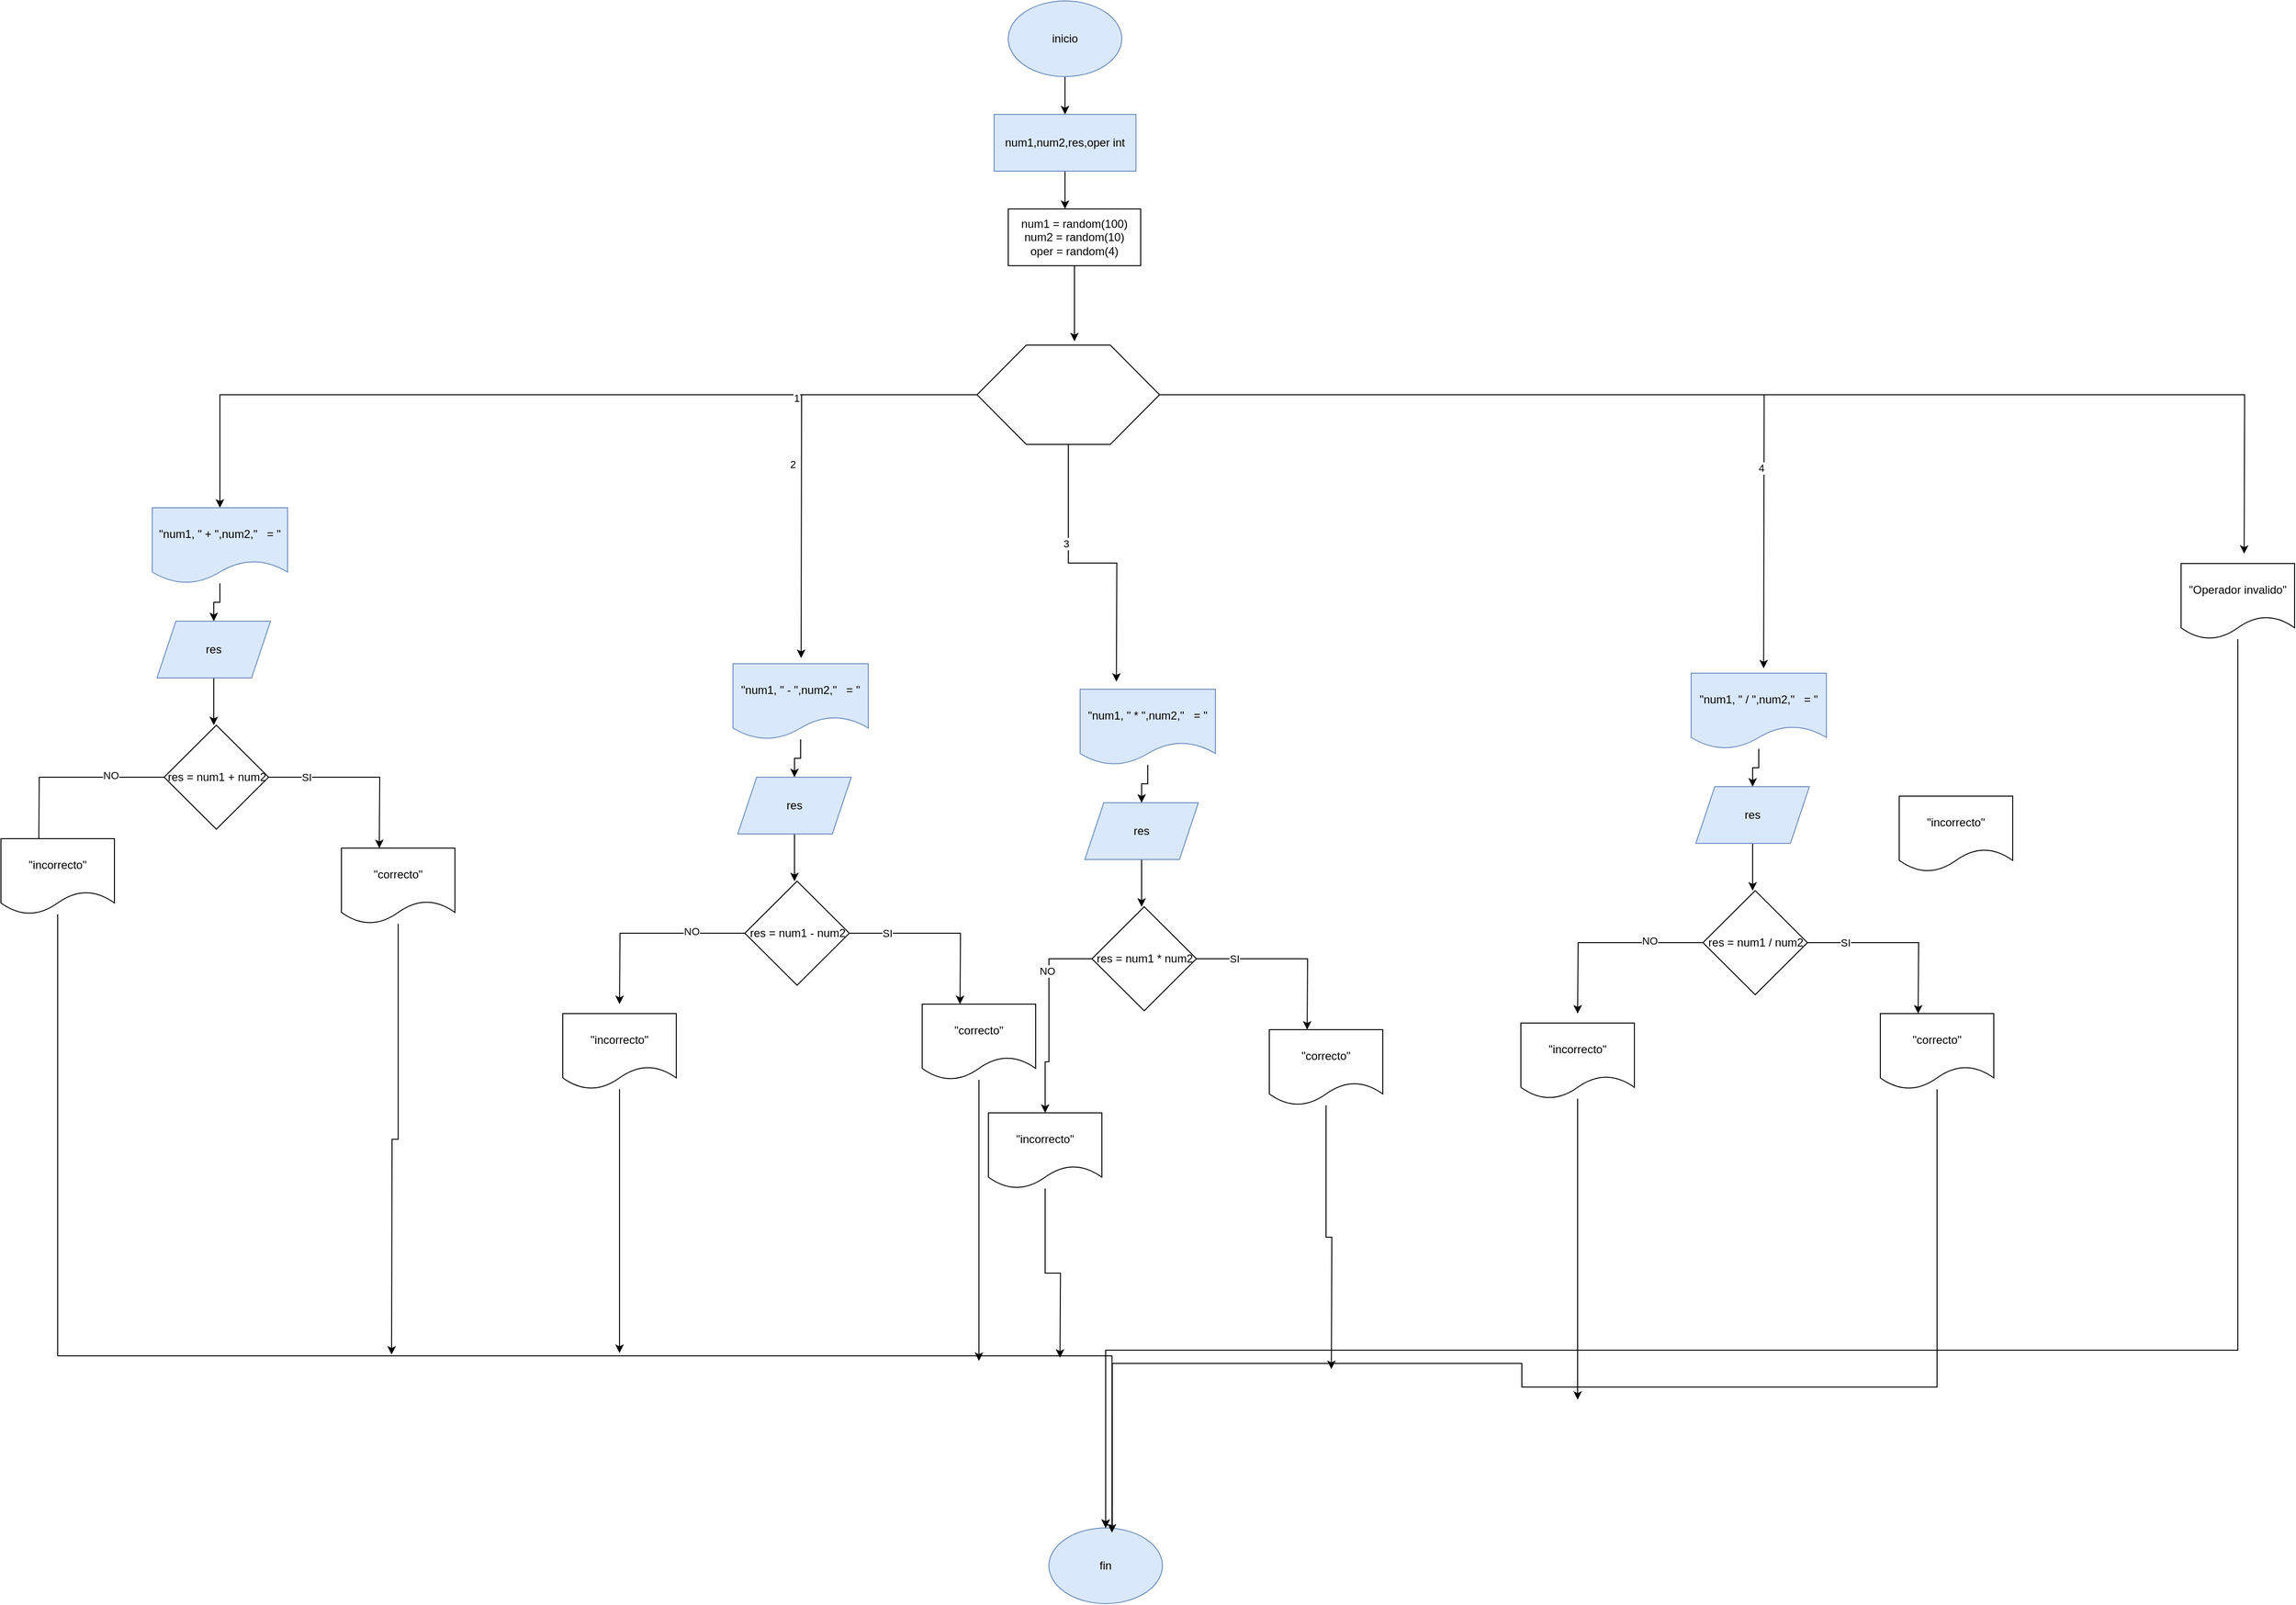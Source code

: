 <mxfile version="21.7.0" type="device">
  <diagram name="Página-1" id="1vxMEpbFkG49kzZT0KkU">
    <mxGraphModel dx="4797" dy="2280" grid="0" gridSize="10" guides="1" tooltips="1" connect="1" arrows="1" fold="1" page="1" pageScale="1" pageWidth="827" pageHeight="1169" math="0" shadow="0">
      <root>
        <mxCell id="0" />
        <mxCell id="1" parent="0" />
        <mxCell id="pZJrdboLxwknqrlkqhrA-4" value="" style="edgeStyle=orthogonalEdgeStyle;rounded=0;orthogonalLoop=1;jettySize=auto;html=1;" parent="1" source="pZJrdboLxwknqrlkqhrA-1" target="pZJrdboLxwknqrlkqhrA-3" edge="1">
          <mxGeometry relative="1" as="geometry" />
        </mxCell>
        <mxCell id="pZJrdboLxwknqrlkqhrA-1" value="inicio" style="ellipse;whiteSpace=wrap;html=1;fillColor=#dae8fc;strokeColor=#6c8ebf;" parent="1" vertex="1">
          <mxGeometry x="250" y="90" width="120" height="80" as="geometry" />
        </mxCell>
        <mxCell id="pZJrdboLxwknqrlkqhrA-6" value="" style="edgeStyle=orthogonalEdgeStyle;rounded=0;orthogonalLoop=1;jettySize=auto;html=1;" parent="1" source="pZJrdboLxwknqrlkqhrA-3" edge="1">
          <mxGeometry relative="1" as="geometry">
            <mxPoint x="310" y="310" as="targetPoint" />
          </mxGeometry>
        </mxCell>
        <mxCell id="pZJrdboLxwknqrlkqhrA-3" value="num1,num2,res,oper int&lt;br&gt;" style="whiteSpace=wrap;html=1;fillColor=#dae8fc;strokeColor=#6c8ebf;" parent="1" vertex="1">
          <mxGeometry x="235" y="210" width="150" height="60" as="geometry" />
        </mxCell>
        <mxCell id="pZJrdboLxwknqrlkqhrA-19" value="fin" style="ellipse;whiteSpace=wrap;html=1;fillColor=#dae8fc;strokeColor=#6c8ebf;" parent="1" vertex="1">
          <mxGeometry x="293" y="1705" width="120" height="80" as="geometry" />
        </mxCell>
        <mxCell id="4irE5-xV13tB_EMUaOdL-5" value="" style="edgeStyle=orthogonalEdgeStyle;rounded=0;orthogonalLoop=1;jettySize=auto;html=1;" edge="1" parent="1" source="282YJFxA9ENWNX7-TtdD-19">
          <mxGeometry relative="1" as="geometry">
            <mxPoint x="320" y="450" as="targetPoint" />
          </mxGeometry>
        </mxCell>
        <mxCell id="282YJFxA9ENWNX7-TtdD-19" value="num1 = random(100)&lt;br&gt;num2 = random(10)&lt;br&gt;oper = random(4)" style="rounded=0;whiteSpace=wrap;html=1;" parent="1" vertex="1">
          <mxGeometry x="250" y="310" width="140" height="60" as="geometry" />
        </mxCell>
        <mxCell id="4irE5-xV13tB_EMUaOdL-6" style="edgeStyle=orthogonalEdgeStyle;rounded=0;orthogonalLoop=1;jettySize=auto;html=1;entryX=0.5;entryY=0;entryDx=0;entryDy=0;" edge="1" parent="1" source="4irE5-xV13tB_EMUaOdL-3" target="4irE5-xV13tB_EMUaOdL-9">
          <mxGeometry relative="1" as="geometry">
            <mxPoint x="-107.333" y="629.333" as="targetPoint" />
          </mxGeometry>
        </mxCell>
        <mxCell id="4irE5-xV13tB_EMUaOdL-7" value="1" style="edgeLabel;html=1;align=center;verticalAlign=middle;resizable=0;points=[];" vertex="1" connectable="0" parent="4irE5-xV13tB_EMUaOdL-6">
          <mxGeometry x="-0.584" y="3" relative="1" as="geometry">
            <mxPoint as="offset" />
          </mxGeometry>
        </mxCell>
        <mxCell id="4irE5-xV13tB_EMUaOdL-19" style="edgeStyle=orthogonalEdgeStyle;rounded=0;orthogonalLoop=1;jettySize=auto;html=1;" edge="1" parent="1" source="4irE5-xV13tB_EMUaOdL-3">
          <mxGeometry relative="1" as="geometry">
            <mxPoint x="31" y="785.0" as="targetPoint" />
          </mxGeometry>
        </mxCell>
        <mxCell id="4irE5-xV13tB_EMUaOdL-20" value="2" style="edgeLabel;html=1;align=center;verticalAlign=middle;resizable=0;points=[];" vertex="1" connectable="0" parent="4irE5-xV13tB_EMUaOdL-19">
          <mxGeometry x="0.113" y="-10" relative="1" as="geometry">
            <mxPoint y="1" as="offset" />
          </mxGeometry>
        </mxCell>
        <mxCell id="4irE5-xV13tB_EMUaOdL-21" style="edgeStyle=orthogonalEdgeStyle;rounded=0;orthogonalLoop=1;jettySize=auto;html=1;" edge="1" parent="1" source="4irE5-xV13tB_EMUaOdL-3">
          <mxGeometry relative="1" as="geometry">
            <mxPoint x="364.333" y="810.0" as="targetPoint" />
          </mxGeometry>
        </mxCell>
        <mxCell id="4irE5-xV13tB_EMUaOdL-22" value="3" style="edgeLabel;html=1;align=center;verticalAlign=middle;resizable=0;points=[];" vertex="1" connectable="0" parent="4irE5-xV13tB_EMUaOdL-21">
          <mxGeometry x="-0.304" y="-2" relative="1" as="geometry">
            <mxPoint x="-1" as="offset" />
          </mxGeometry>
        </mxCell>
        <mxCell id="4irE5-xV13tB_EMUaOdL-46" style="edgeStyle=orthogonalEdgeStyle;rounded=0;orthogonalLoop=1;jettySize=auto;html=1;" edge="1" parent="1" source="4irE5-xV13tB_EMUaOdL-3">
          <mxGeometry relative="1" as="geometry">
            <mxPoint x="1048.667" y="795.889" as="targetPoint" />
          </mxGeometry>
        </mxCell>
        <mxCell id="4irE5-xV13tB_EMUaOdL-47" value="4" style="edgeLabel;html=1;align=center;verticalAlign=middle;resizable=0;points=[];" vertex="1" connectable="0" parent="4irE5-xV13tB_EMUaOdL-46">
          <mxGeometry x="0.542" y="-3" relative="1" as="geometry">
            <mxPoint as="offset" />
          </mxGeometry>
        </mxCell>
        <mxCell id="4irE5-xV13tB_EMUaOdL-60" style="edgeStyle=orthogonalEdgeStyle;rounded=0;orthogonalLoop=1;jettySize=auto;html=1;" edge="1" parent="1" source="4irE5-xV13tB_EMUaOdL-3">
          <mxGeometry relative="1" as="geometry">
            <mxPoint x="1556.667" y="674.667" as="targetPoint" />
          </mxGeometry>
        </mxCell>
        <mxCell id="4irE5-xV13tB_EMUaOdL-3" value="" style="verticalLabelPosition=bottom;verticalAlign=top;html=1;shape=hexagon;perimeter=hexagonPerimeter2;arcSize=6;size=0.27;" vertex="1" parent="1">
          <mxGeometry x="217" y="454" width="193" height="105" as="geometry" />
        </mxCell>
        <mxCell id="4irE5-xV13tB_EMUaOdL-8" value="" style="edgeStyle=orthogonalEdgeStyle;rounded=0;orthogonalLoop=1;jettySize=auto;html=1;" edge="1" parent="1" source="4irE5-xV13tB_EMUaOdL-9" target="4irE5-xV13tB_EMUaOdL-11">
          <mxGeometry relative="1" as="geometry" />
        </mxCell>
        <mxCell id="4irE5-xV13tB_EMUaOdL-9" value="&quot;num1, &quot; + &quot;,num2,&quot;&amp;nbsp; &amp;nbsp;= &quot;" style="shape=document;whiteSpace=wrap;html=1;boundedLbl=1;fillColor=#dae8fc;strokeColor=#6c8ebf;" vertex="1" parent="1">
          <mxGeometry x="-655" y="626" width="143" height="80" as="geometry" />
        </mxCell>
        <mxCell id="4irE5-xV13tB_EMUaOdL-10" value="" style="edgeStyle=orthogonalEdgeStyle;rounded=0;orthogonalLoop=1;jettySize=auto;html=1;" edge="1" parent="1" source="4irE5-xV13tB_EMUaOdL-11">
          <mxGeometry relative="1" as="geometry">
            <mxPoint x="-590" y="856" as="targetPoint" />
          </mxGeometry>
        </mxCell>
        <mxCell id="4irE5-xV13tB_EMUaOdL-11" value="res" style="shape=parallelogram;perimeter=parallelogramPerimeter;whiteSpace=wrap;html=1;fixedSize=1;fillColor=#dae8fc;strokeColor=#6c8ebf;" vertex="1" parent="1">
          <mxGeometry x="-650" y="746" width="120" height="60" as="geometry" />
        </mxCell>
        <mxCell id="4irE5-xV13tB_EMUaOdL-12" style="edgeStyle=orthogonalEdgeStyle;rounded=0;orthogonalLoop=1;jettySize=auto;html=1;" edge="1" parent="1" source="4irE5-xV13tB_EMUaOdL-16">
          <mxGeometry relative="1" as="geometry">
            <mxPoint x="-775" y="986" as="targetPoint" />
          </mxGeometry>
        </mxCell>
        <mxCell id="4irE5-xV13tB_EMUaOdL-13" value="NO" style="edgeLabel;html=1;align=center;verticalAlign=middle;resizable=0;points=[];" vertex="1" connectable="0" parent="4irE5-xV13tB_EMUaOdL-12">
          <mxGeometry x="-0.454" y="-2" relative="1" as="geometry">
            <mxPoint as="offset" />
          </mxGeometry>
        </mxCell>
        <mxCell id="4irE5-xV13tB_EMUaOdL-14" style="edgeStyle=orthogonalEdgeStyle;rounded=0;orthogonalLoop=1;jettySize=auto;html=1;" edge="1" parent="1" source="4irE5-xV13tB_EMUaOdL-16">
          <mxGeometry relative="1" as="geometry">
            <mxPoint x="-415" y="986" as="targetPoint" />
          </mxGeometry>
        </mxCell>
        <mxCell id="4irE5-xV13tB_EMUaOdL-15" value="SI" style="edgeLabel;html=1;align=center;verticalAlign=middle;resizable=0;points=[];" vertex="1" connectable="0" parent="4irE5-xV13tB_EMUaOdL-14">
          <mxGeometry x="-0.583" relative="1" as="geometry">
            <mxPoint as="offset" />
          </mxGeometry>
        </mxCell>
        <mxCell id="4irE5-xV13tB_EMUaOdL-16" value="res = num1 + num2" style="rhombus;whiteSpace=wrap;html=1;" vertex="1" parent="1">
          <mxGeometry x="-642.5" y="856" width="110.5" height="110" as="geometry" />
        </mxCell>
        <mxCell id="4irE5-xV13tB_EMUaOdL-70" style="edgeStyle=orthogonalEdgeStyle;rounded=0;orthogonalLoop=1;jettySize=auto;html=1;" edge="1" parent="1" source="4irE5-xV13tB_EMUaOdL-17">
          <mxGeometry relative="1" as="geometry">
            <mxPoint x="-402.0" y="1521.667" as="targetPoint" />
          </mxGeometry>
        </mxCell>
        <mxCell id="4irE5-xV13tB_EMUaOdL-17" value="&quot;correcto&quot;" style="shape=document;whiteSpace=wrap;html=1;boundedLbl=1;" vertex="1" parent="1">
          <mxGeometry x="-455" y="986" width="120" height="80" as="geometry" />
        </mxCell>
        <mxCell id="4irE5-xV13tB_EMUaOdL-69" style="edgeStyle=orthogonalEdgeStyle;rounded=0;orthogonalLoop=1;jettySize=auto;html=1;" edge="1" parent="1" source="4irE5-xV13tB_EMUaOdL-18">
          <mxGeometry relative="1" as="geometry">
            <mxPoint x="359.667" y="1710.0" as="targetPoint" />
            <Array as="points">
              <mxPoint x="-755" y="1523" />
              <mxPoint x="359" y="1523" />
            </Array>
          </mxGeometry>
        </mxCell>
        <mxCell id="4irE5-xV13tB_EMUaOdL-18" value="&quot;incorrecto&quot;" style="shape=document;whiteSpace=wrap;html=1;boundedLbl=1;" vertex="1" parent="1">
          <mxGeometry x="-815" y="976" width="120" height="80" as="geometry" />
        </mxCell>
        <mxCell id="4irE5-xV13tB_EMUaOdL-23" value="" style="edgeStyle=orthogonalEdgeStyle;rounded=0;orthogonalLoop=1;jettySize=auto;html=1;" edge="1" parent="1" source="4irE5-xV13tB_EMUaOdL-24" target="4irE5-xV13tB_EMUaOdL-26">
          <mxGeometry relative="1" as="geometry" />
        </mxCell>
        <mxCell id="4irE5-xV13tB_EMUaOdL-24" value="&quot;num1, &quot; - &quot;,num2,&quot;&amp;nbsp; &amp;nbsp;= &quot;" style="shape=document;whiteSpace=wrap;html=1;boundedLbl=1;fillColor=#dae8fc;strokeColor=#6c8ebf;" vertex="1" parent="1">
          <mxGeometry x="-41" y="791" width="143" height="80" as="geometry" />
        </mxCell>
        <mxCell id="4irE5-xV13tB_EMUaOdL-25" value="" style="edgeStyle=orthogonalEdgeStyle;rounded=0;orthogonalLoop=1;jettySize=auto;html=1;" edge="1" parent="1" source="4irE5-xV13tB_EMUaOdL-26">
          <mxGeometry relative="1" as="geometry">
            <mxPoint x="24" y="1021" as="targetPoint" />
          </mxGeometry>
        </mxCell>
        <mxCell id="4irE5-xV13tB_EMUaOdL-26" value="res" style="shape=parallelogram;perimeter=parallelogramPerimeter;whiteSpace=wrap;html=1;fixedSize=1;fillColor=#dae8fc;strokeColor=#6c8ebf;" vertex="1" parent="1">
          <mxGeometry x="-36" y="911" width="120" height="60" as="geometry" />
        </mxCell>
        <mxCell id="4irE5-xV13tB_EMUaOdL-27" style="edgeStyle=orthogonalEdgeStyle;rounded=0;orthogonalLoop=1;jettySize=auto;html=1;" edge="1" parent="1" source="4irE5-xV13tB_EMUaOdL-31">
          <mxGeometry relative="1" as="geometry">
            <mxPoint x="-161" y="1151" as="targetPoint" />
          </mxGeometry>
        </mxCell>
        <mxCell id="4irE5-xV13tB_EMUaOdL-28" value="NO" style="edgeLabel;html=1;align=center;verticalAlign=middle;resizable=0;points=[];" vertex="1" connectable="0" parent="4irE5-xV13tB_EMUaOdL-27">
          <mxGeometry x="-0.454" y="-2" relative="1" as="geometry">
            <mxPoint as="offset" />
          </mxGeometry>
        </mxCell>
        <mxCell id="4irE5-xV13tB_EMUaOdL-29" style="edgeStyle=orthogonalEdgeStyle;rounded=0;orthogonalLoop=1;jettySize=auto;html=1;" edge="1" parent="1" source="4irE5-xV13tB_EMUaOdL-31">
          <mxGeometry relative="1" as="geometry">
            <mxPoint x="199" y="1151" as="targetPoint" />
          </mxGeometry>
        </mxCell>
        <mxCell id="4irE5-xV13tB_EMUaOdL-30" value="SI" style="edgeLabel;html=1;align=center;verticalAlign=middle;resizable=0;points=[];" vertex="1" connectable="0" parent="4irE5-xV13tB_EMUaOdL-29">
          <mxGeometry x="-0.583" relative="1" as="geometry">
            <mxPoint as="offset" />
          </mxGeometry>
        </mxCell>
        <mxCell id="4irE5-xV13tB_EMUaOdL-31" value="res = num1 - num2" style="rhombus;whiteSpace=wrap;html=1;" vertex="1" parent="1">
          <mxGeometry x="-28.5" y="1021" width="110.5" height="110" as="geometry" />
        </mxCell>
        <mxCell id="4irE5-xV13tB_EMUaOdL-72" style="edgeStyle=orthogonalEdgeStyle;rounded=0;orthogonalLoop=1;jettySize=auto;html=1;" edge="1" parent="1" source="4irE5-xV13tB_EMUaOdL-32">
          <mxGeometry relative="1" as="geometry">
            <mxPoint x="219" y="1528.333" as="targetPoint" />
          </mxGeometry>
        </mxCell>
        <mxCell id="4irE5-xV13tB_EMUaOdL-32" value="&quot;correcto&quot;" style="shape=document;whiteSpace=wrap;html=1;boundedLbl=1;" vertex="1" parent="1">
          <mxGeometry x="159" y="1151" width="120" height="80" as="geometry" />
        </mxCell>
        <mxCell id="4irE5-xV13tB_EMUaOdL-71" style="edgeStyle=orthogonalEdgeStyle;rounded=0;orthogonalLoop=1;jettySize=auto;html=1;" edge="1" parent="1" source="4irE5-xV13tB_EMUaOdL-33">
          <mxGeometry relative="1" as="geometry">
            <mxPoint x="-161" y="1520" as="targetPoint" />
          </mxGeometry>
        </mxCell>
        <mxCell id="4irE5-xV13tB_EMUaOdL-33" value="&quot;incorrecto&quot;" style="shape=document;whiteSpace=wrap;html=1;boundedLbl=1;" vertex="1" parent="1">
          <mxGeometry x="-221" y="1161" width="120" height="80" as="geometry" />
        </mxCell>
        <mxCell id="4irE5-xV13tB_EMUaOdL-34" value="" style="edgeStyle=orthogonalEdgeStyle;rounded=0;orthogonalLoop=1;jettySize=auto;html=1;" edge="1" parent="1" source="4irE5-xV13tB_EMUaOdL-35" target="4irE5-xV13tB_EMUaOdL-37">
          <mxGeometry relative="1" as="geometry" />
        </mxCell>
        <mxCell id="4irE5-xV13tB_EMUaOdL-35" value="&quot;num1, &quot; * &quot;,num2,&quot;&amp;nbsp; &amp;nbsp;= &quot;" style="shape=document;whiteSpace=wrap;html=1;boundedLbl=1;fillColor=#dae8fc;strokeColor=#6c8ebf;" vertex="1" parent="1">
          <mxGeometry x="326" y="818" width="143" height="80" as="geometry" />
        </mxCell>
        <mxCell id="4irE5-xV13tB_EMUaOdL-36" value="" style="edgeStyle=orthogonalEdgeStyle;rounded=0;orthogonalLoop=1;jettySize=auto;html=1;" edge="1" parent="1" source="4irE5-xV13tB_EMUaOdL-37">
          <mxGeometry relative="1" as="geometry">
            <mxPoint x="391" y="1048" as="targetPoint" />
          </mxGeometry>
        </mxCell>
        <mxCell id="4irE5-xV13tB_EMUaOdL-37" value="res" style="shape=parallelogram;perimeter=parallelogramPerimeter;whiteSpace=wrap;html=1;fixedSize=1;fillColor=#dae8fc;strokeColor=#6c8ebf;" vertex="1" parent="1">
          <mxGeometry x="331" y="938" width="120" height="60" as="geometry" />
        </mxCell>
        <mxCell id="4irE5-xV13tB_EMUaOdL-38" style="edgeStyle=orthogonalEdgeStyle;rounded=0;orthogonalLoop=1;jettySize=auto;html=1;" edge="1" parent="1" source="4irE5-xV13tB_EMUaOdL-42" target="4irE5-xV13tB_EMUaOdL-44">
          <mxGeometry relative="1" as="geometry">
            <mxPoint x="206" y="1178" as="targetPoint" />
            <Array as="points">
              <mxPoint x="293" y="1103" />
              <mxPoint x="293" y="1212" />
              <mxPoint x="289" y="1212" />
            </Array>
          </mxGeometry>
        </mxCell>
        <mxCell id="4irE5-xV13tB_EMUaOdL-39" value="NO" style="edgeLabel;html=1;align=center;verticalAlign=middle;resizable=0;points=[];" vertex="1" connectable="0" parent="4irE5-xV13tB_EMUaOdL-38">
          <mxGeometry x="-0.454" y="-2" relative="1" as="geometry">
            <mxPoint as="offset" />
          </mxGeometry>
        </mxCell>
        <mxCell id="4irE5-xV13tB_EMUaOdL-40" style="edgeStyle=orthogonalEdgeStyle;rounded=0;orthogonalLoop=1;jettySize=auto;html=1;" edge="1" parent="1" source="4irE5-xV13tB_EMUaOdL-42">
          <mxGeometry relative="1" as="geometry">
            <mxPoint x="566" y="1178" as="targetPoint" />
          </mxGeometry>
        </mxCell>
        <mxCell id="4irE5-xV13tB_EMUaOdL-41" value="SI" style="edgeLabel;html=1;align=center;verticalAlign=middle;resizable=0;points=[];" vertex="1" connectable="0" parent="4irE5-xV13tB_EMUaOdL-40">
          <mxGeometry x="-0.583" relative="1" as="geometry">
            <mxPoint as="offset" />
          </mxGeometry>
        </mxCell>
        <mxCell id="4irE5-xV13tB_EMUaOdL-42" value="res = num1 * num2" style="rhombus;whiteSpace=wrap;html=1;" vertex="1" parent="1">
          <mxGeometry x="338.5" y="1048" width="110.5" height="110" as="geometry" />
        </mxCell>
        <mxCell id="4irE5-xV13tB_EMUaOdL-65" style="edgeStyle=orthogonalEdgeStyle;rounded=0;orthogonalLoop=1;jettySize=auto;html=1;" edge="1" parent="1" source="4irE5-xV13tB_EMUaOdL-43">
          <mxGeometry relative="1" as="geometry">
            <mxPoint x="591.619" y="1537" as="targetPoint" />
          </mxGeometry>
        </mxCell>
        <mxCell id="4irE5-xV13tB_EMUaOdL-43" value="&quot;correcto&quot;" style="shape=document;whiteSpace=wrap;html=1;boundedLbl=1;" vertex="1" parent="1">
          <mxGeometry x="526" y="1178" width="120" height="80" as="geometry" />
        </mxCell>
        <mxCell id="4irE5-xV13tB_EMUaOdL-73" style="edgeStyle=orthogonalEdgeStyle;rounded=0;orthogonalLoop=1;jettySize=auto;html=1;" edge="1" parent="1" source="4irE5-xV13tB_EMUaOdL-44">
          <mxGeometry relative="1" as="geometry">
            <mxPoint x="304.667" y="1525" as="targetPoint" />
          </mxGeometry>
        </mxCell>
        <mxCell id="4irE5-xV13tB_EMUaOdL-44" value="&quot;incorrecto&quot;" style="shape=document;whiteSpace=wrap;html=1;boundedLbl=1;" vertex="1" parent="1">
          <mxGeometry x="229" y="1266" width="120" height="80" as="geometry" />
        </mxCell>
        <mxCell id="4irE5-xV13tB_EMUaOdL-48" value="&quot;incorrecto&quot;" style="shape=document;whiteSpace=wrap;html=1;boundedLbl=1;" vertex="1" parent="1">
          <mxGeometry x="1192" y="931" width="120" height="80" as="geometry" />
        </mxCell>
        <mxCell id="4irE5-xV13tB_EMUaOdL-49" value="" style="edgeStyle=orthogonalEdgeStyle;rounded=0;orthogonalLoop=1;jettySize=auto;html=1;" edge="1" parent="1" source="4irE5-xV13tB_EMUaOdL-50" target="4irE5-xV13tB_EMUaOdL-52">
          <mxGeometry relative="1" as="geometry" />
        </mxCell>
        <mxCell id="4irE5-xV13tB_EMUaOdL-50" value="&quot;num1, &quot; / &quot;,num2,&quot;&amp;nbsp; &amp;nbsp;= &quot;" style="shape=document;whiteSpace=wrap;html=1;boundedLbl=1;fillColor=#dae8fc;strokeColor=#6c8ebf;" vertex="1" parent="1">
          <mxGeometry x="972" y="801" width="143" height="80" as="geometry" />
        </mxCell>
        <mxCell id="4irE5-xV13tB_EMUaOdL-51" value="" style="edgeStyle=orthogonalEdgeStyle;rounded=0;orthogonalLoop=1;jettySize=auto;html=1;" edge="1" parent="1" source="4irE5-xV13tB_EMUaOdL-52">
          <mxGeometry relative="1" as="geometry">
            <mxPoint x="1037" y="1031" as="targetPoint" />
          </mxGeometry>
        </mxCell>
        <mxCell id="4irE5-xV13tB_EMUaOdL-52" value="res" style="shape=parallelogram;perimeter=parallelogramPerimeter;whiteSpace=wrap;html=1;fixedSize=1;fillColor=#dae8fc;strokeColor=#6c8ebf;" vertex="1" parent="1">
          <mxGeometry x="977" y="921" width="120" height="60" as="geometry" />
        </mxCell>
        <mxCell id="4irE5-xV13tB_EMUaOdL-53" style="edgeStyle=orthogonalEdgeStyle;rounded=0;orthogonalLoop=1;jettySize=auto;html=1;" edge="1" parent="1" source="4irE5-xV13tB_EMUaOdL-57">
          <mxGeometry relative="1" as="geometry">
            <mxPoint x="852" y="1161" as="targetPoint" />
          </mxGeometry>
        </mxCell>
        <mxCell id="4irE5-xV13tB_EMUaOdL-54" value="NO" style="edgeLabel;html=1;align=center;verticalAlign=middle;resizable=0;points=[];" vertex="1" connectable="0" parent="4irE5-xV13tB_EMUaOdL-53">
          <mxGeometry x="-0.454" y="-2" relative="1" as="geometry">
            <mxPoint as="offset" />
          </mxGeometry>
        </mxCell>
        <mxCell id="4irE5-xV13tB_EMUaOdL-55" style="edgeStyle=orthogonalEdgeStyle;rounded=0;orthogonalLoop=1;jettySize=auto;html=1;" edge="1" parent="1" source="4irE5-xV13tB_EMUaOdL-57">
          <mxGeometry relative="1" as="geometry">
            <mxPoint x="1212" y="1161" as="targetPoint" />
          </mxGeometry>
        </mxCell>
        <mxCell id="4irE5-xV13tB_EMUaOdL-56" value="SI" style="edgeLabel;html=1;align=center;verticalAlign=middle;resizable=0;points=[];" vertex="1" connectable="0" parent="4irE5-xV13tB_EMUaOdL-55">
          <mxGeometry x="-0.583" relative="1" as="geometry">
            <mxPoint as="offset" />
          </mxGeometry>
        </mxCell>
        <mxCell id="4irE5-xV13tB_EMUaOdL-57" value="res = num1 / num2" style="rhombus;whiteSpace=wrap;html=1;" vertex="1" parent="1">
          <mxGeometry x="984.5" y="1031" width="110.5" height="110" as="geometry" />
        </mxCell>
        <mxCell id="4irE5-xV13tB_EMUaOdL-63" style="edgeStyle=orthogonalEdgeStyle;rounded=0;orthogonalLoop=1;jettySize=auto;html=1;" edge="1" parent="1" source="4irE5-xV13tB_EMUaOdL-58" target="pZJrdboLxwknqrlkqhrA-19">
          <mxGeometry relative="1" as="geometry">
            <mxPoint x="361" y="1702" as="targetPoint" />
            <Array as="points">
              <mxPoint x="1232" y="1556" />
              <mxPoint x="793" y="1556" />
              <mxPoint x="793" y="1531" />
              <mxPoint x="360" y="1531" />
              <mxPoint x="360" y="1702" />
              <mxPoint x="353" y="1702" />
            </Array>
          </mxGeometry>
        </mxCell>
        <mxCell id="4irE5-xV13tB_EMUaOdL-58" value="&quot;correcto&quot;" style="shape=document;whiteSpace=wrap;html=1;boundedLbl=1;" vertex="1" parent="1">
          <mxGeometry x="1172" y="1161" width="120" height="80" as="geometry" />
        </mxCell>
        <mxCell id="4irE5-xV13tB_EMUaOdL-64" style="edgeStyle=orthogonalEdgeStyle;rounded=0;orthogonalLoop=1;jettySize=auto;html=1;" edge="1" parent="1" source="4irE5-xV13tB_EMUaOdL-59">
          <mxGeometry relative="1" as="geometry">
            <mxPoint x="852" y="1569.381" as="targetPoint" />
          </mxGeometry>
        </mxCell>
        <mxCell id="4irE5-xV13tB_EMUaOdL-59" value="&quot;incorrecto&quot;" style="shape=document;whiteSpace=wrap;html=1;boundedLbl=1;" vertex="1" parent="1">
          <mxGeometry x="792" y="1171" width="120" height="80" as="geometry" />
        </mxCell>
        <mxCell id="4irE5-xV13tB_EMUaOdL-74" style="edgeStyle=orthogonalEdgeStyle;rounded=0;orthogonalLoop=1;jettySize=auto;html=1;entryX=0.5;entryY=0;entryDx=0;entryDy=0;" edge="1" parent="1" source="4irE5-xV13tB_EMUaOdL-61" target="pZJrdboLxwknqrlkqhrA-19">
          <mxGeometry relative="1" as="geometry">
            <Array as="points">
              <mxPoint x="1550" y="1517" />
              <mxPoint x="353" y="1517" />
            </Array>
          </mxGeometry>
        </mxCell>
        <mxCell id="4irE5-xV13tB_EMUaOdL-61" value="&quot;Operador invalido&quot;" style="shape=document;whiteSpace=wrap;html=1;boundedLbl=1;" vertex="1" parent="1">
          <mxGeometry x="1490" y="685" width="120" height="80" as="geometry" />
        </mxCell>
      </root>
    </mxGraphModel>
  </diagram>
</mxfile>
